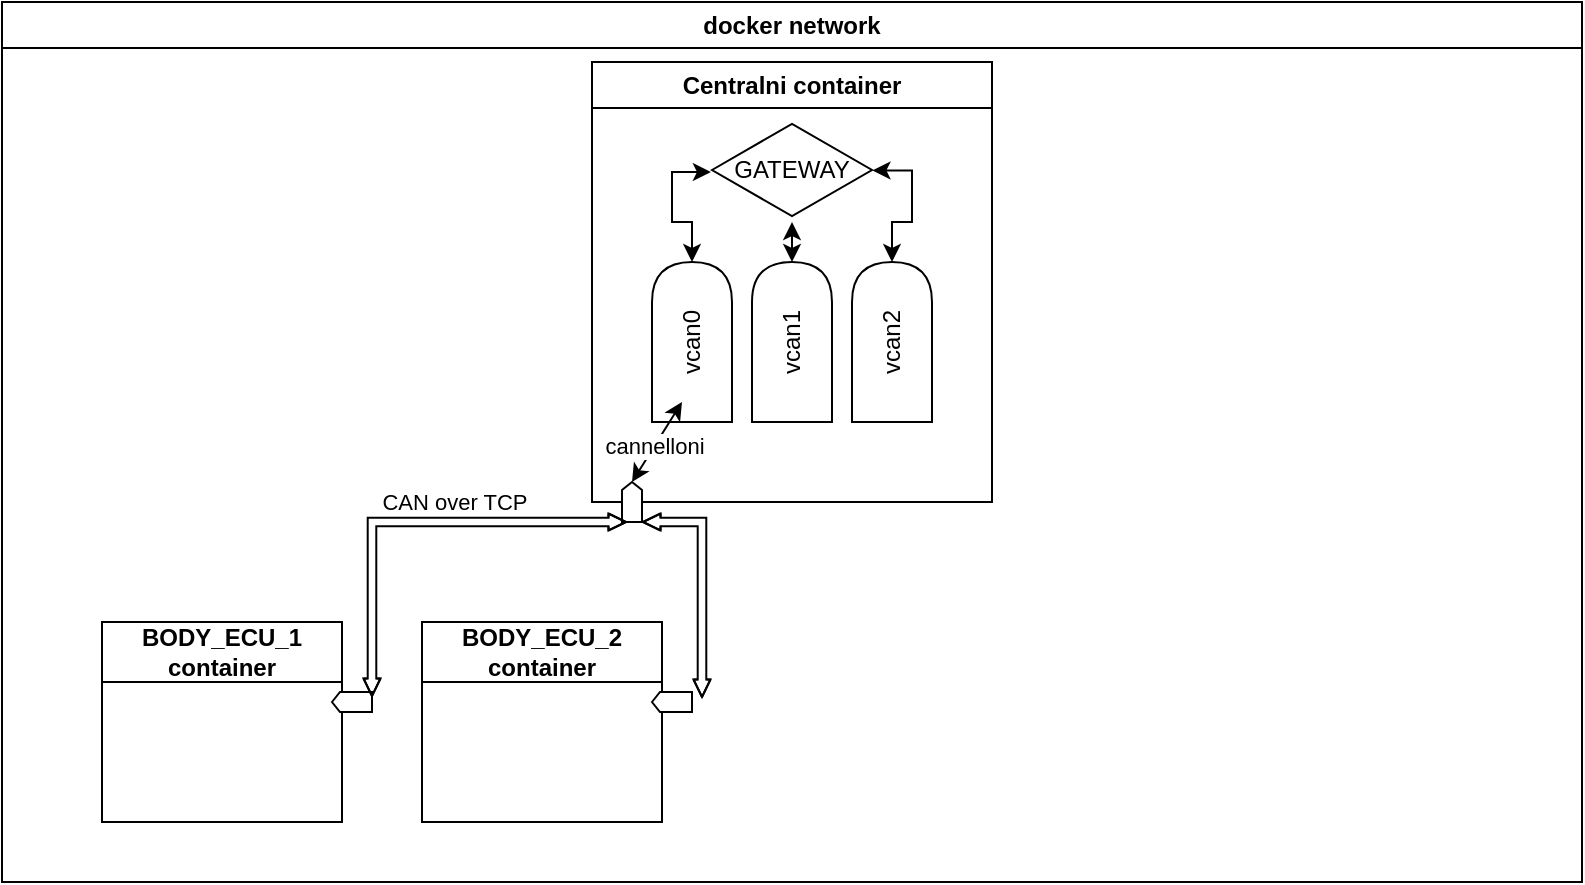 <mxfile version="22.1.18" type="device">
  <diagram name="Page-1" id="BHnjijJN6KXQPqb3BYBB">
    <mxGraphModel dx="1414" dy="1848" grid="1" gridSize="10" guides="1" tooltips="1" connect="1" arrows="1" fold="1" page="1" pageScale="1" pageWidth="850" pageHeight="1100" math="0" shadow="0">
      <root>
        <mxCell id="0" />
        <mxCell id="1" parent="0" />
        <mxCell id="rbSuY0BuHMZGHejmPyA8-1" value="docker network" style="swimlane;whiteSpace=wrap;html=1;" vertex="1" parent="1">
          <mxGeometry x="40" y="-240" width="790" height="440" as="geometry" />
        </mxCell>
        <mxCell id="rbSuY0BuHMZGHejmPyA8-2" value="Centralni container" style="swimlane;whiteSpace=wrap;html=1;" vertex="1" parent="rbSuY0BuHMZGHejmPyA8-1">
          <mxGeometry x="295" y="30" width="200" height="220" as="geometry" />
        </mxCell>
        <mxCell id="rbSuY0BuHMZGHejmPyA8-3" value="&lt;div&gt;vcan0&lt;/div&gt;" style="shape=delay;whiteSpace=wrap;html=1;rotation=-90;" vertex="1" parent="rbSuY0BuHMZGHejmPyA8-2">
          <mxGeometry x="10" y="120" width="80" height="40" as="geometry" />
        </mxCell>
        <mxCell id="rbSuY0BuHMZGHejmPyA8-4" value="&lt;div&gt;vcan1&lt;/div&gt;" style="shape=delay;whiteSpace=wrap;html=1;rotation=-90;" vertex="1" parent="rbSuY0BuHMZGHejmPyA8-2">
          <mxGeometry x="60" y="120" width="80" height="40" as="geometry" />
        </mxCell>
        <mxCell id="rbSuY0BuHMZGHejmPyA8-5" value="&lt;div&gt;vcan2&lt;/div&gt;" style="shape=delay;whiteSpace=wrap;html=1;rotation=-90;" vertex="1" parent="rbSuY0BuHMZGHejmPyA8-2">
          <mxGeometry x="110" y="120" width="80" height="40" as="geometry" />
        </mxCell>
        <mxCell id="rbSuY0BuHMZGHejmPyA8-8" value="GATEWAY" style="html=1;whiteSpace=wrap;aspect=fixed;shape=isoRectangle;" vertex="1" parent="rbSuY0BuHMZGHejmPyA8-2">
          <mxGeometry x="60" y="30" width="80" height="48" as="geometry" />
        </mxCell>
        <mxCell id="rbSuY0BuHMZGHejmPyA8-20" value="" style="endArrow=classic;startArrow=classic;html=1;rounded=0;exitX=0.5;exitY=0;exitDx=0;exitDy=0;" edge="1" parent="rbSuY0BuHMZGHejmPyA8-2" source="rbSuY0BuHMZGHejmPyA8-13">
          <mxGeometry width="50" height="50" relative="1" as="geometry">
            <mxPoint x="25" y="190" as="sourcePoint" />
            <mxPoint x="45" y="170" as="targetPoint" />
          </mxGeometry>
        </mxCell>
        <mxCell id="rbSuY0BuHMZGHejmPyA8-21" value="&lt;div&gt;cannelloni&lt;/div&gt;" style="edgeLabel;html=1;align=center;verticalAlign=middle;resizable=0;points=[];" vertex="1" connectable="0" parent="rbSuY0BuHMZGHejmPyA8-20">
          <mxGeometry x="-0.114" relative="1" as="geometry">
            <mxPoint as="offset" />
          </mxGeometry>
        </mxCell>
        <mxCell id="rbSuY0BuHMZGHejmPyA8-22" style="edgeStyle=orthogonalEdgeStyle;rounded=0;orthogonalLoop=1;jettySize=auto;html=1;entryX=-0.007;entryY=0.521;entryDx=0;entryDy=0;entryPerimeter=0;startArrow=classic;startFill=1;" edge="1" parent="rbSuY0BuHMZGHejmPyA8-2" source="rbSuY0BuHMZGHejmPyA8-3" target="rbSuY0BuHMZGHejmPyA8-8">
          <mxGeometry relative="1" as="geometry" />
        </mxCell>
        <mxCell id="rbSuY0BuHMZGHejmPyA8-24" style="edgeStyle=orthogonalEdgeStyle;rounded=0;orthogonalLoop=1;jettySize=auto;html=1;entryX=1.003;entryY=0.504;entryDx=0;entryDy=0;entryPerimeter=0;startArrow=classic;startFill=1;" edge="1" parent="rbSuY0BuHMZGHejmPyA8-2" source="rbSuY0BuHMZGHejmPyA8-5" target="rbSuY0BuHMZGHejmPyA8-8">
          <mxGeometry relative="1" as="geometry" />
        </mxCell>
        <mxCell id="rbSuY0BuHMZGHejmPyA8-25" value="" style="endArrow=classic;startArrow=classic;html=1;rounded=0;exitX=1;exitY=0.5;exitDx=0;exitDy=0;" edge="1" parent="rbSuY0BuHMZGHejmPyA8-2" source="rbSuY0BuHMZGHejmPyA8-4">
          <mxGeometry width="50" height="50" relative="1" as="geometry">
            <mxPoint x="65" y="80" as="sourcePoint" />
            <mxPoint x="100" y="80" as="targetPoint" />
          </mxGeometry>
        </mxCell>
        <mxCell id="rbSuY0BuHMZGHejmPyA8-10" value="BODY_ECU_1 container" style="swimlane;whiteSpace=wrap;html=1;startSize=30;" vertex="1" parent="rbSuY0BuHMZGHejmPyA8-1">
          <mxGeometry x="50" y="310" width="120" height="100" as="geometry" />
        </mxCell>
        <mxCell id="rbSuY0BuHMZGHejmPyA8-11" value="BODY_ECU_2 container" style="swimlane;whiteSpace=wrap;html=1;startSize=30;" vertex="1" parent="rbSuY0BuHMZGHejmPyA8-1">
          <mxGeometry x="210" y="310" width="120" height="100" as="geometry" />
        </mxCell>
        <mxCell id="rbSuY0BuHMZGHejmPyA8-15" value="" style="shape=loopLimit;whiteSpace=wrap;html=1;rotation=-90;" vertex="1" parent="rbSuY0BuHMZGHejmPyA8-1">
          <mxGeometry x="170" y="340" width="10" height="20" as="geometry" />
        </mxCell>
        <mxCell id="rbSuY0BuHMZGHejmPyA8-16" value="" style="shape=loopLimit;whiteSpace=wrap;html=1;rotation=-90;" vertex="1" parent="rbSuY0BuHMZGHejmPyA8-1">
          <mxGeometry x="330" y="340" width="10" height="20" as="geometry" />
        </mxCell>
        <mxCell id="rbSuY0BuHMZGHejmPyA8-18" value="" style="shape=flexArrow;endArrow=classic;startArrow=classic;html=1;rounded=0;width=4.286;endSize=2.586;endWidth=3.197;startWidth=3.197;startSize=2.586;entryX=1;entryY=1;entryDx=0;entryDy=0;exitX=0.75;exitY=1;exitDx=0;exitDy=0;" edge="1" parent="rbSuY0BuHMZGHejmPyA8-1" target="rbSuY0BuHMZGHejmPyA8-13">
          <mxGeometry width="100" height="100" relative="1" as="geometry">
            <mxPoint x="350" y="348" as="sourcePoint" />
            <mxPoint x="488" y="260" as="targetPoint" />
            <Array as="points">
              <mxPoint x="350" y="260" />
            </Array>
          </mxGeometry>
        </mxCell>
        <mxCell id="rbSuY0BuHMZGHejmPyA8-13" value="" style="shape=loopLimit;whiteSpace=wrap;html=1;" vertex="1" parent="1">
          <mxGeometry x="350" width="10" height="20" as="geometry" />
        </mxCell>
        <mxCell id="rbSuY0BuHMZGHejmPyA8-17" value="" style="shape=flexArrow;endArrow=classic;startArrow=classic;html=1;rounded=0;width=4.286;endSize=2.586;endWidth=3.197;startWidth=3.197;startSize=2.586;entryX=0.25;entryY=1;entryDx=0;entryDy=0;exitX=0.75;exitY=1;exitDx=0;exitDy=0;" edge="1" parent="1" source="rbSuY0BuHMZGHejmPyA8-15" target="rbSuY0BuHMZGHejmPyA8-13">
          <mxGeometry width="100" height="100" relative="1" as="geometry">
            <mxPoint x="220" y="100" as="sourcePoint" />
            <mxPoint x="300" y="-30" as="targetPoint" />
            <Array as="points">
              <mxPoint x="225" y="20" />
            </Array>
          </mxGeometry>
        </mxCell>
        <mxCell id="rbSuY0BuHMZGHejmPyA8-19" value="CAN over TCP" style="edgeLabel;html=1;align=center;verticalAlign=middle;resizable=0;points=[];" vertex="1" connectable="0" parent="rbSuY0BuHMZGHejmPyA8-17">
          <mxGeometry x="-0.137" y="1" relative="1" as="geometry">
            <mxPoint x="35" y="-9" as="offset" />
          </mxGeometry>
        </mxCell>
      </root>
    </mxGraphModel>
  </diagram>
</mxfile>
